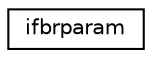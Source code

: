 digraph G
{
  edge [fontname="Helvetica",fontsize="10",labelfontname="Helvetica",labelfontsize="10"];
  node [fontname="Helvetica",fontsize="10",shape=record];
  rankdir="LR";
  Node1 [label="ifbrparam",height=0.2,width=0.4,color="black", fillcolor="white", style="filled",URL="$structifbrparam.html"];
}
